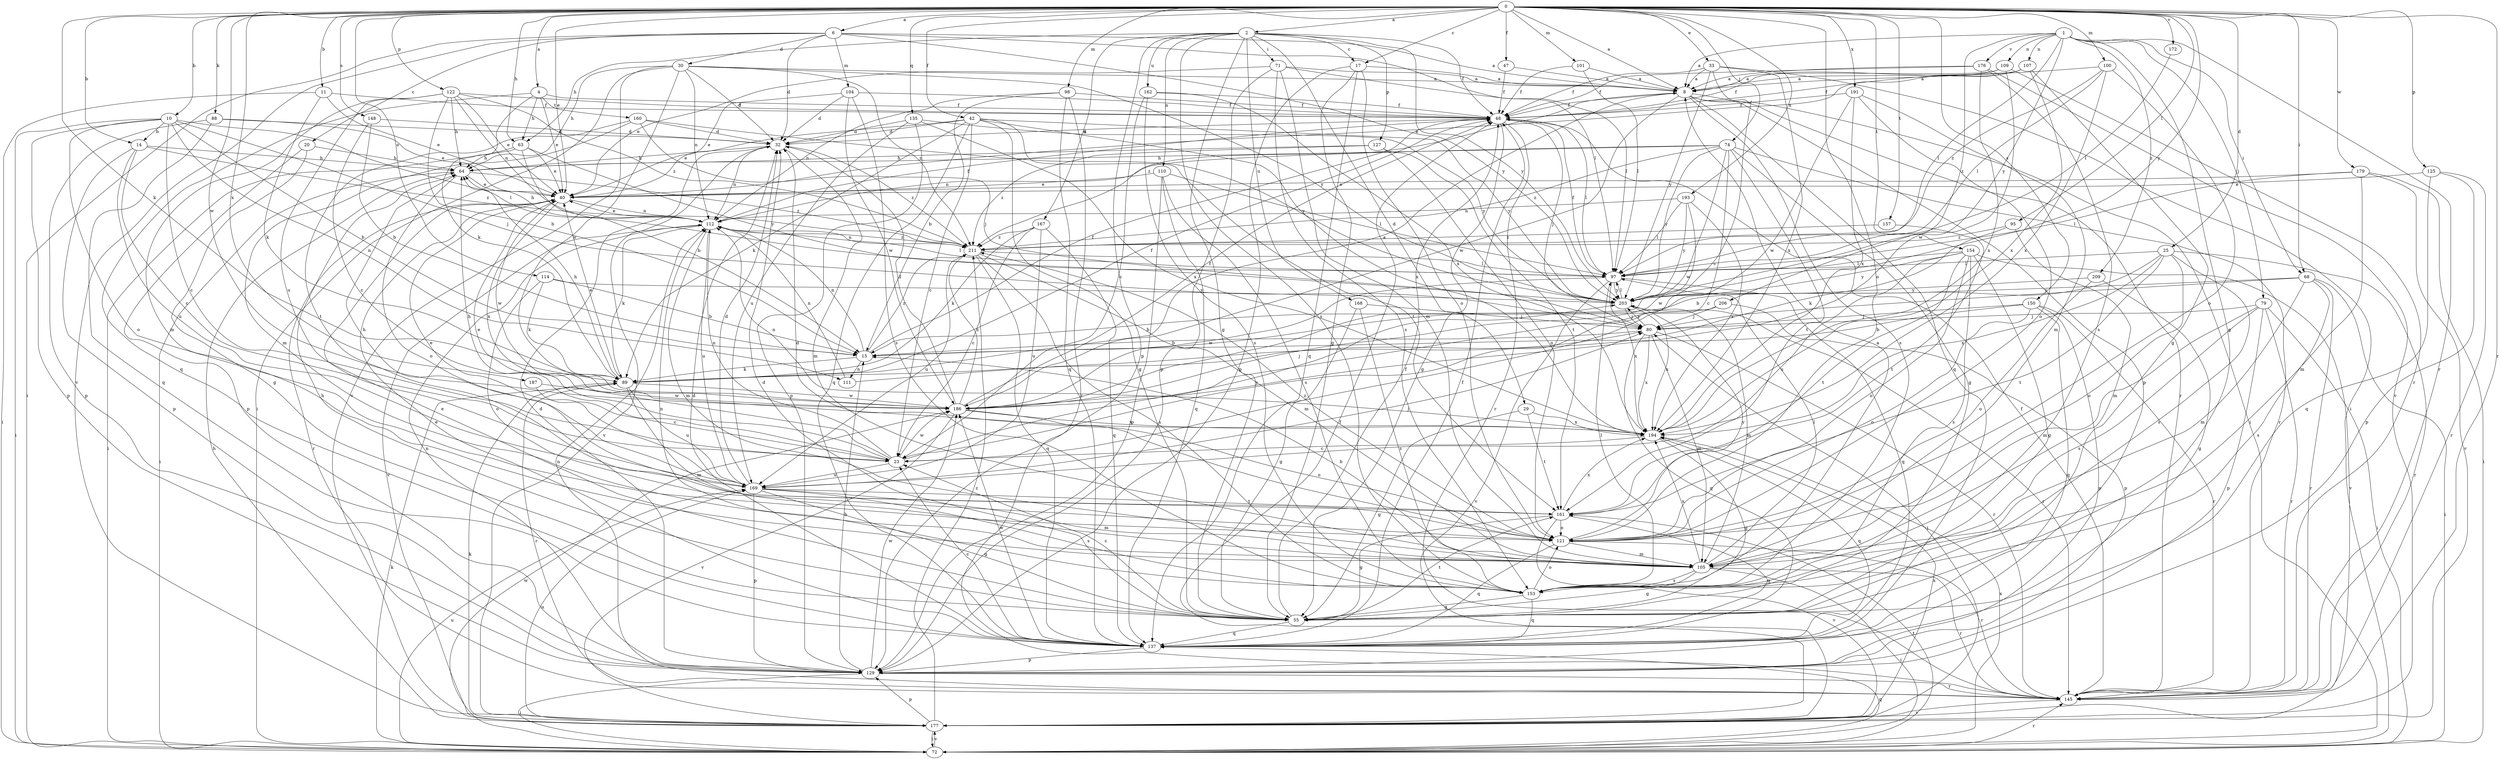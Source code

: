 strict digraph  {
0;
1;
2;
4;
6;
8;
10;
11;
14;
15;
17;
20;
23;
25;
29;
30;
32;
33;
40;
42;
47;
48;
55;
63;
64;
68;
71;
72;
74;
79;
80;
88;
89;
95;
97;
98;
100;
101;
104;
105;
107;
109;
110;
111;
112;
114;
121;
122;
125;
127;
129;
135;
137;
145;
148;
150;
153;
154;
157;
160;
161;
162;
167;
168;
169;
172;
176;
177;
179;
186;
187;
191;
193;
194;
203;
206;
209;
211;
0 -> 2  [label=a];
0 -> 4  [label=a];
0 -> 6  [label=a];
0 -> 8  [label=a];
0 -> 10  [label=b];
0 -> 11  [label=b];
0 -> 14  [label=b];
0 -> 17  [label=c];
0 -> 25  [label=d];
0 -> 33  [label=e];
0 -> 40  [label=e];
0 -> 42  [label=f];
0 -> 47  [label=f];
0 -> 63  [label=h];
0 -> 68  [label=i];
0 -> 74  [label=j];
0 -> 88  [label=k];
0 -> 89  [label=k];
0 -> 95  [label=l];
0 -> 98  [label=m];
0 -> 100  [label=m];
0 -> 101  [label=m];
0 -> 114  [label=o];
0 -> 121  [label=o];
0 -> 122  [label=p];
0 -> 125  [label=p];
0 -> 135  [label=q];
0 -> 145  [label=r];
0 -> 148  [label=s];
0 -> 150  [label=s];
0 -> 154  [label=t];
0 -> 157  [label=t];
0 -> 172  [label=v];
0 -> 179  [label=w];
0 -> 186  [label=w];
0 -> 187  [label=x];
0 -> 191  [label=x];
0 -> 193  [label=x];
0 -> 203  [label=y];
1 -> 8  [label=a];
1 -> 55  [label=g];
1 -> 68  [label=i];
1 -> 79  [label=j];
1 -> 97  [label=l];
1 -> 107  [label=n];
1 -> 109  [label=n];
1 -> 145  [label=r];
1 -> 176  [label=v];
1 -> 203  [label=y];
1 -> 206  [label=z];
1 -> 209  [label=z];
2 -> 17  [label=c];
2 -> 29  [label=d];
2 -> 48  [label=f];
2 -> 55  [label=g];
2 -> 63  [label=h];
2 -> 71  [label=i];
2 -> 110  [label=n];
2 -> 127  [label=p];
2 -> 129  [label=p];
2 -> 153  [label=s];
2 -> 162  [label=u];
2 -> 167  [label=u];
2 -> 168  [label=u];
2 -> 203  [label=y];
4 -> 40  [label=e];
4 -> 48  [label=f];
4 -> 63  [label=h];
4 -> 89  [label=k];
4 -> 137  [label=q];
4 -> 160  [label=t];
6 -> 8  [label=a];
6 -> 20  [label=c];
6 -> 30  [label=d];
6 -> 32  [label=d];
6 -> 72  [label=i];
6 -> 97  [label=l];
6 -> 104  [label=m];
6 -> 177  [label=v];
6 -> 203  [label=y];
8 -> 48  [label=f];
8 -> 72  [label=i];
8 -> 129  [label=p];
8 -> 137  [label=q];
8 -> 145  [label=r];
8 -> 153  [label=s];
8 -> 186  [label=w];
8 -> 211  [label=z];
10 -> 14  [label=b];
10 -> 15  [label=b];
10 -> 23  [label=c];
10 -> 72  [label=i];
10 -> 80  [label=j];
10 -> 97  [label=l];
10 -> 111  [label=n];
10 -> 121  [label=o];
10 -> 129  [label=p];
11 -> 40  [label=e];
11 -> 48  [label=f];
11 -> 72  [label=i];
11 -> 89  [label=k];
14 -> 23  [label=c];
14 -> 64  [label=h];
14 -> 129  [label=p];
14 -> 169  [label=u];
14 -> 211  [label=z];
15 -> 48  [label=f];
15 -> 89  [label=k];
15 -> 111  [label=n];
15 -> 112  [label=n];
15 -> 211  [label=z];
17 -> 8  [label=a];
17 -> 55  [label=g];
17 -> 121  [label=o];
17 -> 129  [label=p];
17 -> 137  [label=q];
20 -> 55  [label=g];
20 -> 64  [label=h];
20 -> 129  [label=p];
23 -> 40  [label=e];
23 -> 64  [label=h];
23 -> 112  [label=n];
23 -> 169  [label=u];
23 -> 186  [label=w];
23 -> 203  [label=y];
25 -> 15  [label=b];
25 -> 97  [label=l];
25 -> 121  [label=o];
25 -> 145  [label=r];
25 -> 153  [label=s];
25 -> 161  [label=t];
25 -> 194  [label=x];
29 -> 55  [label=g];
29 -> 161  [label=t];
29 -> 194  [label=x];
30 -> 8  [label=a];
30 -> 32  [label=d];
30 -> 64  [label=h];
30 -> 72  [label=i];
30 -> 112  [label=n];
30 -> 177  [label=v];
30 -> 186  [label=w];
30 -> 203  [label=y];
30 -> 211  [label=z];
32 -> 64  [label=h];
32 -> 105  [label=m];
32 -> 112  [label=n];
32 -> 177  [label=v];
32 -> 211  [label=z];
33 -> 8  [label=a];
33 -> 23  [label=c];
33 -> 48  [label=f];
33 -> 72  [label=i];
33 -> 194  [label=x];
33 -> 203  [label=y];
40 -> 112  [label=n];
40 -> 145  [label=r];
40 -> 186  [label=w];
40 -> 194  [label=x];
42 -> 23  [label=c];
42 -> 32  [label=d];
42 -> 40  [label=e];
42 -> 55  [label=g];
42 -> 89  [label=k];
42 -> 137  [label=q];
42 -> 161  [label=t];
42 -> 194  [label=x];
42 -> 203  [label=y];
47 -> 8  [label=a];
47 -> 48  [label=f];
48 -> 32  [label=d];
48 -> 55  [label=g];
48 -> 80  [label=j];
48 -> 97  [label=l];
48 -> 145  [label=r];
55 -> 23  [label=c];
55 -> 32  [label=d];
55 -> 40  [label=e];
55 -> 48  [label=f];
55 -> 64  [label=h];
55 -> 137  [label=q];
55 -> 161  [label=t];
63 -> 15  [label=b];
63 -> 40  [label=e];
63 -> 64  [label=h];
63 -> 72  [label=i];
63 -> 203  [label=y];
64 -> 40  [label=e];
64 -> 72  [label=i];
64 -> 121  [label=o];
64 -> 211  [label=z];
68 -> 72  [label=i];
68 -> 80  [label=j];
68 -> 105  [label=m];
68 -> 145  [label=r];
68 -> 153  [label=s];
68 -> 203  [label=y];
71 -> 8  [label=a];
71 -> 40  [label=e];
71 -> 97  [label=l];
71 -> 105  [label=m];
71 -> 129  [label=p];
71 -> 153  [label=s];
72 -> 89  [label=k];
72 -> 137  [label=q];
72 -> 145  [label=r];
72 -> 161  [label=t];
72 -> 169  [label=u];
72 -> 177  [label=v];
72 -> 186  [label=w];
72 -> 194  [label=x];
74 -> 23  [label=c];
74 -> 55  [label=g];
74 -> 64  [label=h];
74 -> 112  [label=n];
74 -> 145  [label=r];
74 -> 161  [label=t];
74 -> 186  [label=w];
74 -> 203  [label=y];
74 -> 211  [label=z];
79 -> 72  [label=i];
79 -> 80  [label=j];
79 -> 105  [label=m];
79 -> 129  [label=p];
79 -> 145  [label=r];
79 -> 153  [label=s];
80 -> 15  [label=b];
80 -> 105  [label=m];
80 -> 137  [label=q];
80 -> 145  [label=r];
80 -> 194  [label=x];
80 -> 203  [label=y];
88 -> 32  [label=d];
88 -> 40  [label=e];
88 -> 129  [label=p];
88 -> 137  [label=q];
89 -> 8  [label=a];
89 -> 40  [label=e];
89 -> 48  [label=f];
89 -> 64  [label=h];
89 -> 105  [label=m];
89 -> 145  [label=r];
89 -> 169  [label=u];
89 -> 186  [label=w];
95 -> 89  [label=k];
95 -> 105  [label=m];
95 -> 211  [label=z];
97 -> 48  [label=f];
97 -> 137  [label=q];
97 -> 177  [label=v];
97 -> 186  [label=w];
97 -> 194  [label=x];
97 -> 203  [label=y];
98 -> 15  [label=b];
98 -> 48  [label=f];
98 -> 112  [label=n];
98 -> 137  [label=q];
98 -> 145  [label=r];
100 -> 8  [label=a];
100 -> 97  [label=l];
100 -> 121  [label=o];
100 -> 194  [label=x];
100 -> 211  [label=z];
101 -> 8  [label=a];
101 -> 48  [label=f];
101 -> 97  [label=l];
104 -> 32  [label=d];
104 -> 40  [label=e];
104 -> 48  [label=f];
104 -> 153  [label=s];
104 -> 186  [label=w];
105 -> 15  [label=b];
105 -> 55  [label=g];
105 -> 72  [label=i];
105 -> 97  [label=l];
105 -> 145  [label=r];
105 -> 153  [label=s];
105 -> 194  [label=x];
107 -> 8  [label=a];
107 -> 40  [label=e];
107 -> 48  [label=f];
107 -> 55  [label=g];
107 -> 194  [label=x];
109 -> 8  [label=a];
109 -> 48  [label=f];
109 -> 145  [label=r];
109 -> 186  [label=w];
110 -> 40  [label=e];
110 -> 97  [label=l];
110 -> 129  [label=p];
110 -> 137  [label=q];
110 -> 153  [label=s];
111 -> 80  [label=j];
111 -> 112  [label=n];
112 -> 40  [label=e];
112 -> 48  [label=f];
112 -> 64  [label=h];
112 -> 89  [label=k];
112 -> 97  [label=l];
112 -> 105  [label=m];
112 -> 169  [label=u];
112 -> 177  [label=v];
112 -> 211  [label=z];
114 -> 15  [label=b];
114 -> 89  [label=k];
114 -> 121  [label=o];
114 -> 203  [label=y];
121 -> 32  [label=d];
121 -> 105  [label=m];
121 -> 137  [label=q];
121 -> 145  [label=r];
121 -> 203  [label=y];
121 -> 211  [label=z];
122 -> 15  [label=b];
122 -> 40  [label=e];
122 -> 48  [label=f];
122 -> 64  [label=h];
122 -> 105  [label=m];
122 -> 112  [label=n];
122 -> 169  [label=u];
122 -> 211  [label=z];
125 -> 40  [label=e];
125 -> 129  [label=p];
125 -> 137  [label=q];
125 -> 145  [label=r];
127 -> 64  [label=h];
127 -> 121  [label=o];
127 -> 161  [label=t];
127 -> 211  [label=z];
129 -> 15  [label=b];
129 -> 32  [label=d];
129 -> 72  [label=i];
129 -> 112  [label=n];
129 -> 145  [label=r];
129 -> 186  [label=w];
135 -> 32  [label=d];
135 -> 129  [label=p];
135 -> 169  [label=u];
135 -> 194  [label=x];
135 -> 203  [label=y];
137 -> 23  [label=c];
137 -> 32  [label=d];
137 -> 40  [label=e];
137 -> 48  [label=f];
137 -> 129  [label=p];
137 -> 186  [label=w];
145 -> 48  [label=f];
145 -> 112  [label=n];
145 -> 177  [label=v];
148 -> 15  [label=b];
148 -> 23  [label=c];
148 -> 32  [label=d];
150 -> 15  [label=b];
150 -> 80  [label=j];
150 -> 121  [label=o];
150 -> 129  [label=p];
150 -> 137  [label=q];
150 -> 145  [label=r];
153 -> 8  [label=a];
153 -> 55  [label=g];
153 -> 97  [label=l];
153 -> 112  [label=n];
153 -> 121  [label=o];
153 -> 137  [label=q];
154 -> 55  [label=g];
154 -> 97  [label=l];
154 -> 121  [label=o];
154 -> 153  [label=s];
154 -> 161  [label=t];
154 -> 169  [label=u];
154 -> 177  [label=v];
154 -> 203  [label=y];
157 -> 161  [label=t];
157 -> 211  [label=z];
160 -> 32  [label=d];
160 -> 80  [label=j];
160 -> 105  [label=m];
160 -> 161  [label=t];
160 -> 203  [label=y];
161 -> 55  [label=g];
161 -> 121  [label=o];
161 -> 137  [label=q];
161 -> 177  [label=v];
161 -> 194  [label=x];
162 -> 23  [label=c];
162 -> 48  [label=f];
162 -> 153  [label=s];
162 -> 194  [label=x];
167 -> 23  [label=c];
167 -> 89  [label=k];
167 -> 137  [label=q];
167 -> 169  [label=u];
167 -> 211  [label=z];
168 -> 55  [label=g];
168 -> 80  [label=j];
168 -> 153  [label=s];
169 -> 32  [label=d];
169 -> 40  [label=e];
169 -> 55  [label=g];
169 -> 64  [label=h];
169 -> 80  [label=j];
169 -> 105  [label=m];
169 -> 129  [label=p];
169 -> 153  [label=s];
169 -> 161  [label=t];
172 -> 97  [label=l];
176 -> 8  [label=a];
176 -> 48  [label=f];
176 -> 153  [label=s];
176 -> 177  [label=v];
176 -> 194  [label=x];
177 -> 48  [label=f];
177 -> 64  [label=h];
177 -> 72  [label=i];
177 -> 80  [label=j];
177 -> 89  [label=k];
177 -> 129  [label=p];
177 -> 169  [label=u];
177 -> 194  [label=x];
177 -> 211  [label=z];
179 -> 40  [label=e];
179 -> 72  [label=i];
179 -> 97  [label=l];
179 -> 105  [label=m];
179 -> 177  [label=v];
186 -> 32  [label=d];
186 -> 48  [label=f];
186 -> 121  [label=o];
186 -> 177  [label=v];
186 -> 194  [label=x];
186 -> 211  [label=z];
187 -> 23  [label=c];
187 -> 186  [label=w];
191 -> 48  [label=f];
191 -> 105  [label=m];
191 -> 121  [label=o];
191 -> 186  [label=w];
191 -> 194  [label=x];
193 -> 97  [label=l];
193 -> 112  [label=n];
193 -> 186  [label=w];
193 -> 194  [label=x];
193 -> 203  [label=y];
194 -> 23  [label=c];
194 -> 55  [label=g];
194 -> 112  [label=n];
194 -> 137  [label=q];
203 -> 80  [label=j];
203 -> 97  [label=l];
203 -> 105  [label=m];
203 -> 145  [label=r];
203 -> 194  [label=x];
206 -> 15  [label=b];
206 -> 80  [label=j];
206 -> 129  [label=p];
209 -> 55  [label=g];
209 -> 121  [label=o];
209 -> 203  [label=y];
211 -> 97  [label=l];
211 -> 105  [label=m];
211 -> 112  [label=n];
211 -> 137  [label=q];
211 -> 153  [label=s];
211 -> 169  [label=u];
}
